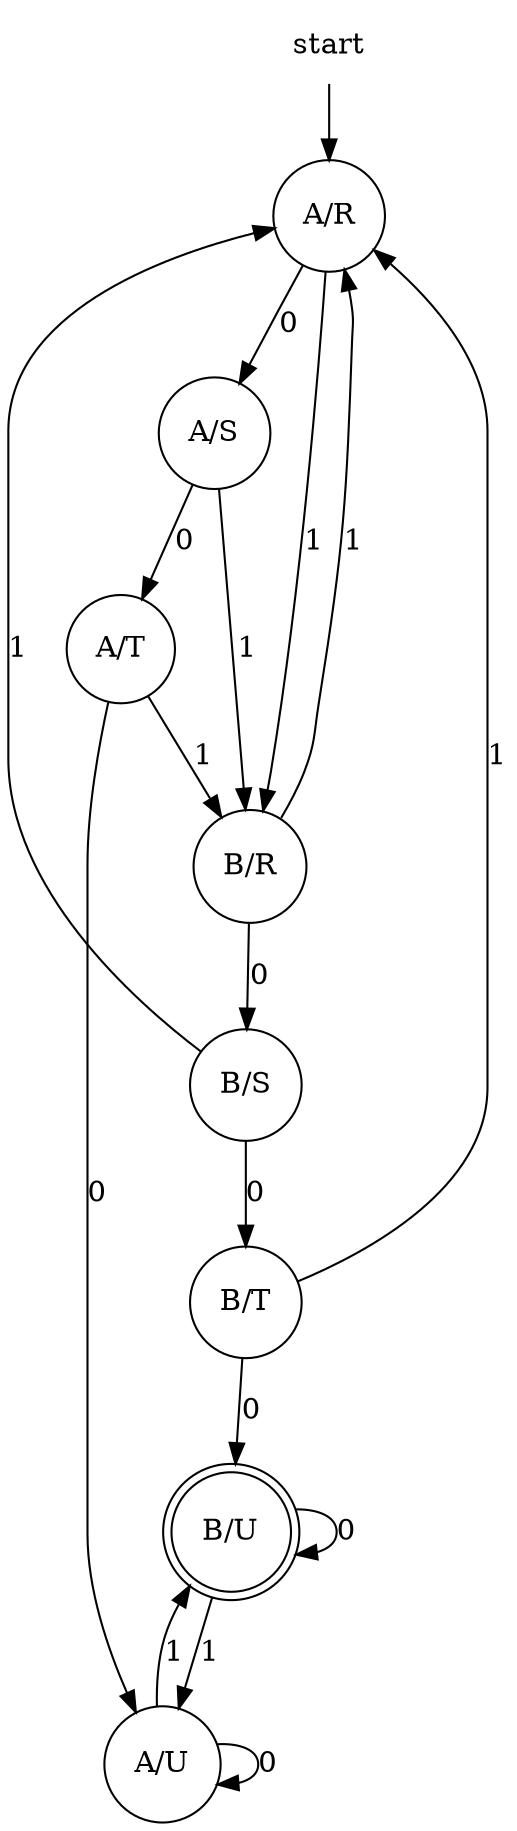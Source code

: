 digraph automaton {
//    rankdir = LR
    node [shape=none]; start;
    node [shape=doublecircle]; "B/U";
    node [shape=circle];
    start -> "A/R";
    "A/R" -> "A/S" [label="0"];
    "A/R" -> "B/R" [label="1"];
    "A/S" -> "A/T" [label="0"];
    "A/S" -> "B/R" [label="1"];
    "A/T" -> "A/U" [label="0"];
    "A/T" -> "B/R" [label="1"];
    "A/U" -> "A/U" [label="0"];
    "A/U" -> "B/U" [label="1"];
    "B/R" -> "B/S" [label="0"];
    "B/R" -> "A/R" [label="1"];
    "B/S" -> "B/T" [label="0"];
    "B/S" -> "A/R" [label="1"];
    "B/T" -> "B/U" [label="0"];
    "B/T" -> "A/R" [label="1"];
    "B/U" -> "B/U" [label="0"];
    "B/U" -> "A/U" [label="1"];

}
